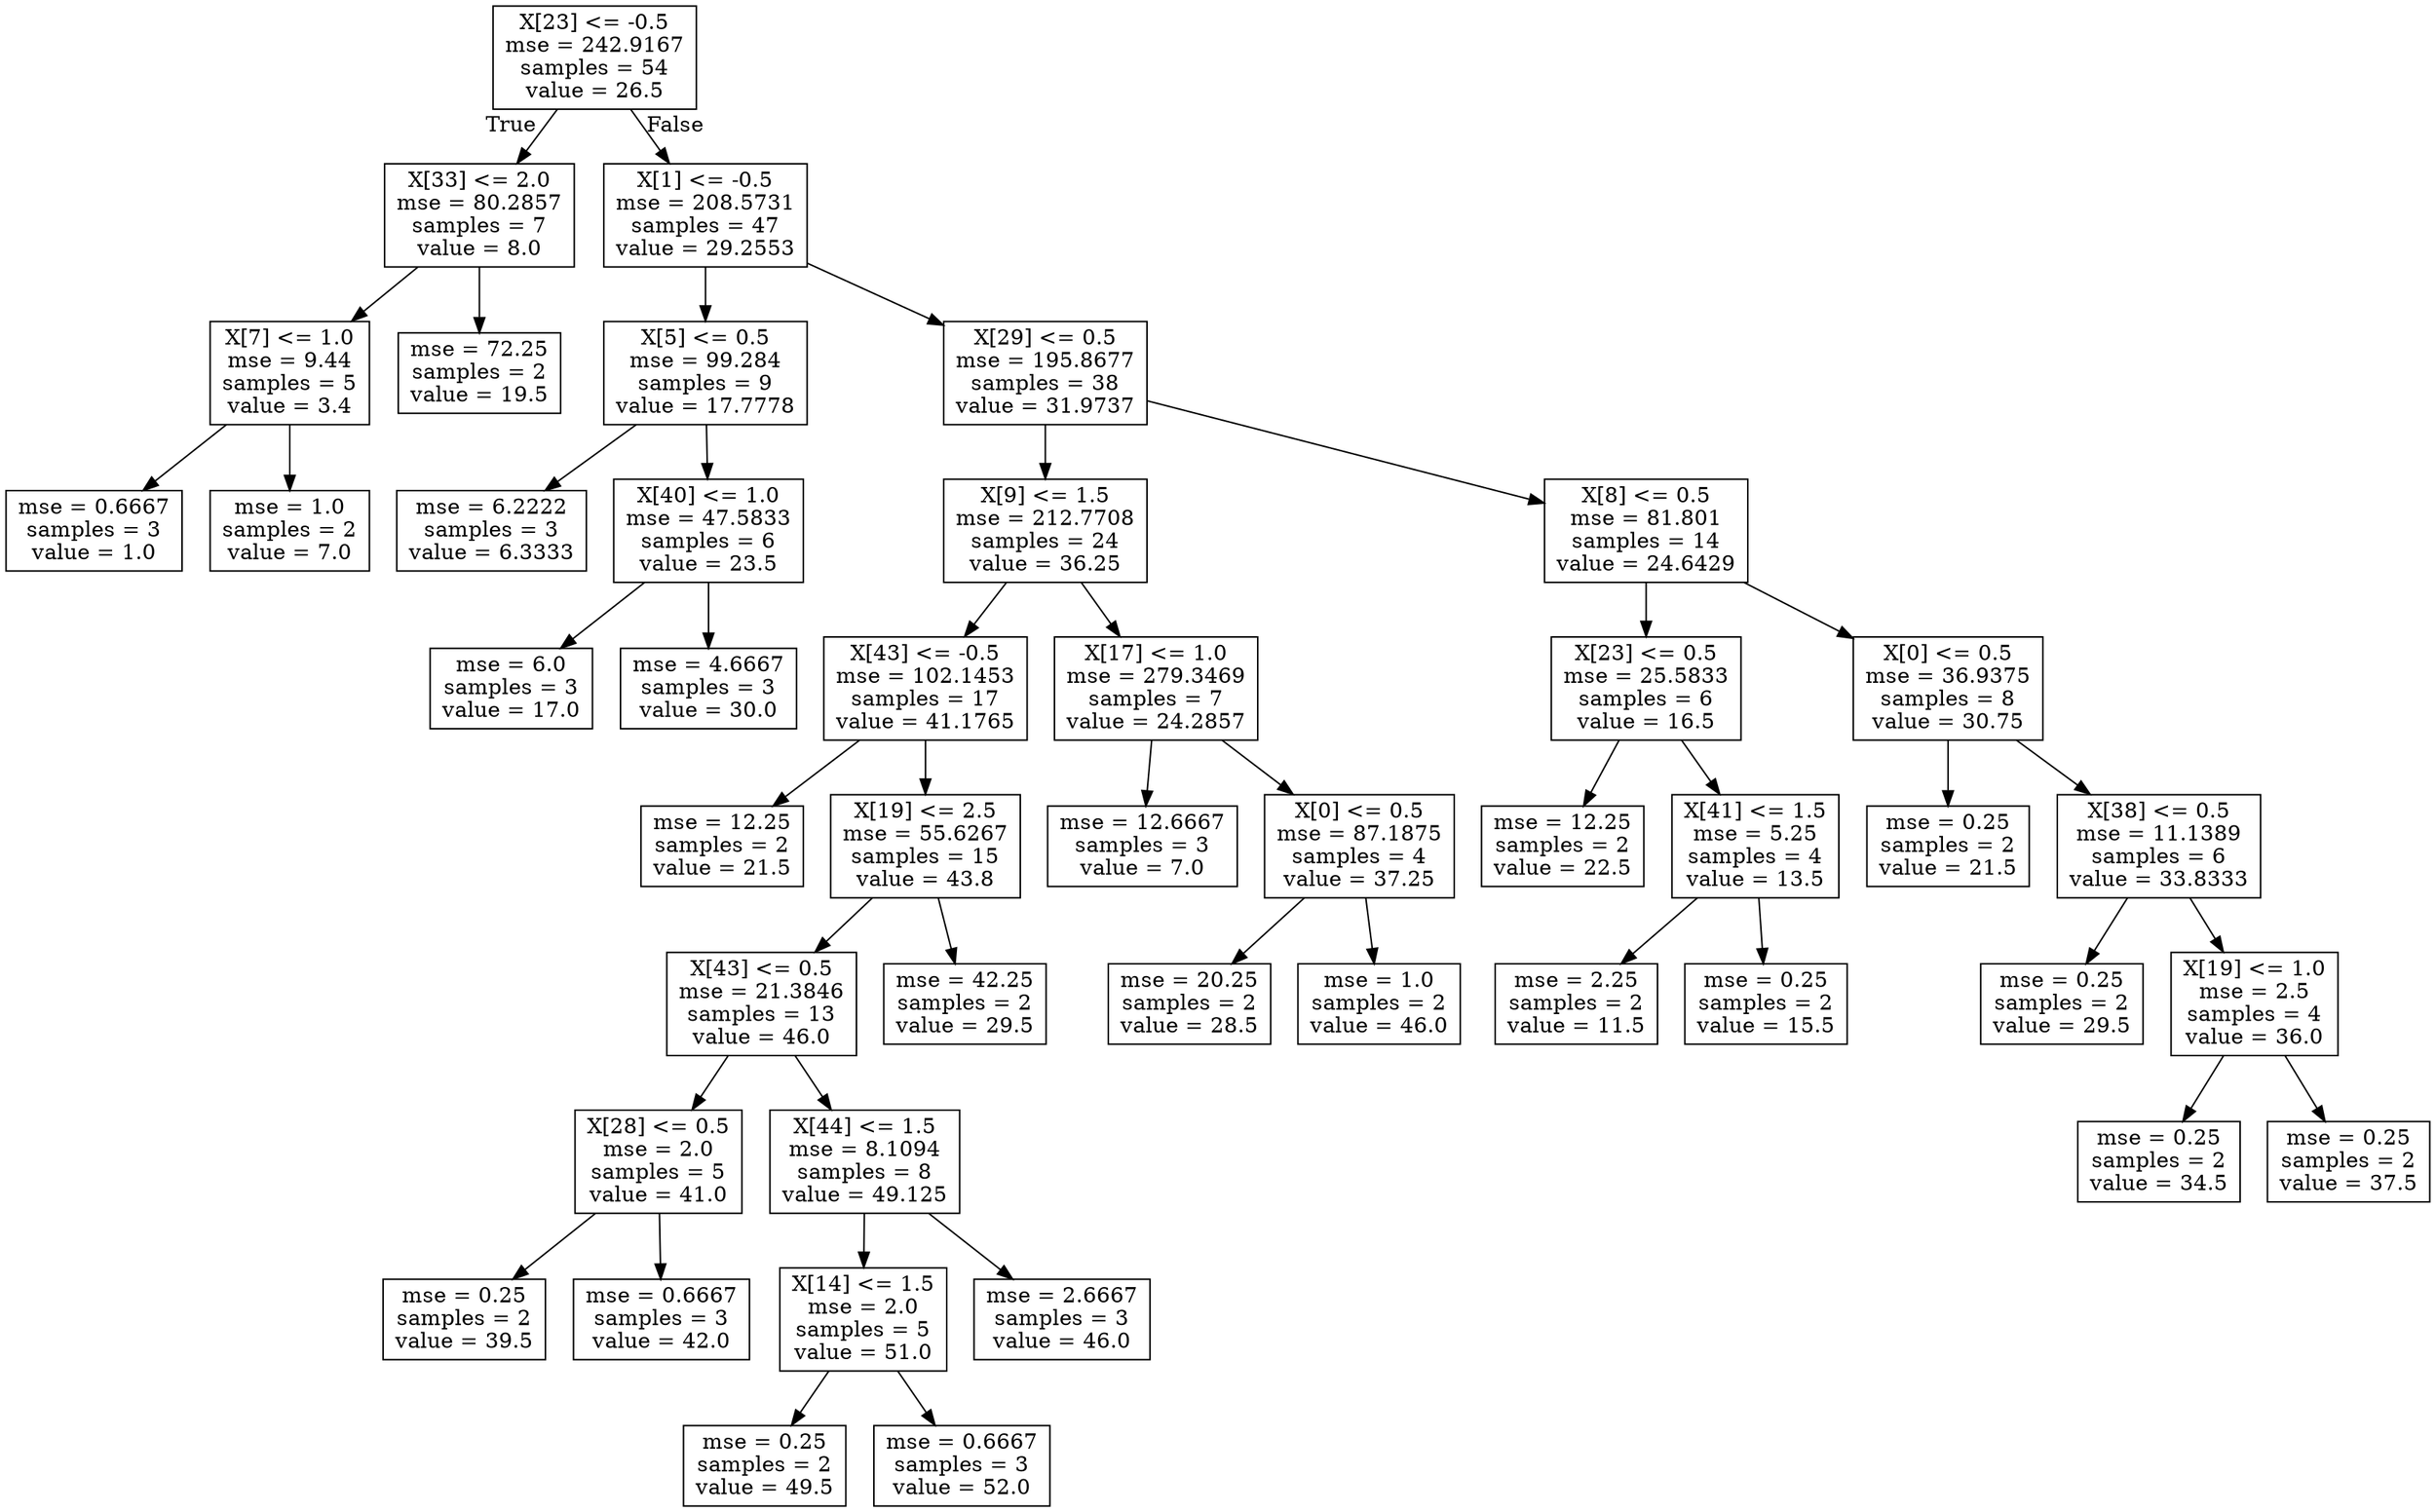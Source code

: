 digraph Tree {
node [shape=box] ;
0 [label="X[23] <= -0.5\nmse = 242.9167\nsamples = 54\nvalue = 26.5"] ;
1 [label="X[33] <= 2.0\nmse = 80.2857\nsamples = 7\nvalue = 8.0"] ;
0 -> 1 [labeldistance=2.5, labelangle=45, headlabel="True"] ;
2 [label="X[7] <= 1.0\nmse = 9.44\nsamples = 5\nvalue = 3.4"] ;
1 -> 2 ;
3 [label="mse = 0.6667\nsamples = 3\nvalue = 1.0"] ;
2 -> 3 ;
4 [label="mse = 1.0\nsamples = 2\nvalue = 7.0"] ;
2 -> 4 ;
5 [label="mse = 72.25\nsamples = 2\nvalue = 19.5"] ;
1 -> 5 ;
6 [label="X[1] <= -0.5\nmse = 208.5731\nsamples = 47\nvalue = 29.2553"] ;
0 -> 6 [labeldistance=2.5, labelangle=-45, headlabel="False"] ;
7 [label="X[5] <= 0.5\nmse = 99.284\nsamples = 9\nvalue = 17.7778"] ;
6 -> 7 ;
8 [label="mse = 6.2222\nsamples = 3\nvalue = 6.3333"] ;
7 -> 8 ;
9 [label="X[40] <= 1.0\nmse = 47.5833\nsamples = 6\nvalue = 23.5"] ;
7 -> 9 ;
10 [label="mse = 6.0\nsamples = 3\nvalue = 17.0"] ;
9 -> 10 ;
11 [label="mse = 4.6667\nsamples = 3\nvalue = 30.0"] ;
9 -> 11 ;
12 [label="X[29] <= 0.5\nmse = 195.8677\nsamples = 38\nvalue = 31.9737"] ;
6 -> 12 ;
13 [label="X[9] <= 1.5\nmse = 212.7708\nsamples = 24\nvalue = 36.25"] ;
12 -> 13 ;
14 [label="X[43] <= -0.5\nmse = 102.1453\nsamples = 17\nvalue = 41.1765"] ;
13 -> 14 ;
15 [label="mse = 12.25\nsamples = 2\nvalue = 21.5"] ;
14 -> 15 ;
16 [label="X[19] <= 2.5\nmse = 55.6267\nsamples = 15\nvalue = 43.8"] ;
14 -> 16 ;
17 [label="X[43] <= 0.5\nmse = 21.3846\nsamples = 13\nvalue = 46.0"] ;
16 -> 17 ;
18 [label="X[28] <= 0.5\nmse = 2.0\nsamples = 5\nvalue = 41.0"] ;
17 -> 18 ;
19 [label="mse = 0.25\nsamples = 2\nvalue = 39.5"] ;
18 -> 19 ;
20 [label="mse = 0.6667\nsamples = 3\nvalue = 42.0"] ;
18 -> 20 ;
21 [label="X[44] <= 1.5\nmse = 8.1094\nsamples = 8\nvalue = 49.125"] ;
17 -> 21 ;
22 [label="X[14] <= 1.5\nmse = 2.0\nsamples = 5\nvalue = 51.0"] ;
21 -> 22 ;
23 [label="mse = 0.25\nsamples = 2\nvalue = 49.5"] ;
22 -> 23 ;
24 [label="mse = 0.6667\nsamples = 3\nvalue = 52.0"] ;
22 -> 24 ;
25 [label="mse = 2.6667\nsamples = 3\nvalue = 46.0"] ;
21 -> 25 ;
26 [label="mse = 42.25\nsamples = 2\nvalue = 29.5"] ;
16 -> 26 ;
27 [label="X[17] <= 1.0\nmse = 279.3469\nsamples = 7\nvalue = 24.2857"] ;
13 -> 27 ;
28 [label="mse = 12.6667\nsamples = 3\nvalue = 7.0"] ;
27 -> 28 ;
29 [label="X[0] <= 0.5\nmse = 87.1875\nsamples = 4\nvalue = 37.25"] ;
27 -> 29 ;
30 [label="mse = 20.25\nsamples = 2\nvalue = 28.5"] ;
29 -> 30 ;
31 [label="mse = 1.0\nsamples = 2\nvalue = 46.0"] ;
29 -> 31 ;
32 [label="X[8] <= 0.5\nmse = 81.801\nsamples = 14\nvalue = 24.6429"] ;
12 -> 32 ;
33 [label="X[23] <= 0.5\nmse = 25.5833\nsamples = 6\nvalue = 16.5"] ;
32 -> 33 ;
34 [label="mse = 12.25\nsamples = 2\nvalue = 22.5"] ;
33 -> 34 ;
35 [label="X[41] <= 1.5\nmse = 5.25\nsamples = 4\nvalue = 13.5"] ;
33 -> 35 ;
36 [label="mse = 2.25\nsamples = 2\nvalue = 11.5"] ;
35 -> 36 ;
37 [label="mse = 0.25\nsamples = 2\nvalue = 15.5"] ;
35 -> 37 ;
38 [label="X[0] <= 0.5\nmse = 36.9375\nsamples = 8\nvalue = 30.75"] ;
32 -> 38 ;
39 [label="mse = 0.25\nsamples = 2\nvalue = 21.5"] ;
38 -> 39 ;
40 [label="X[38] <= 0.5\nmse = 11.1389\nsamples = 6\nvalue = 33.8333"] ;
38 -> 40 ;
41 [label="mse = 0.25\nsamples = 2\nvalue = 29.5"] ;
40 -> 41 ;
42 [label="X[19] <= 1.0\nmse = 2.5\nsamples = 4\nvalue = 36.0"] ;
40 -> 42 ;
43 [label="mse = 0.25\nsamples = 2\nvalue = 34.5"] ;
42 -> 43 ;
44 [label="mse = 0.25\nsamples = 2\nvalue = 37.5"] ;
42 -> 44 ;
}